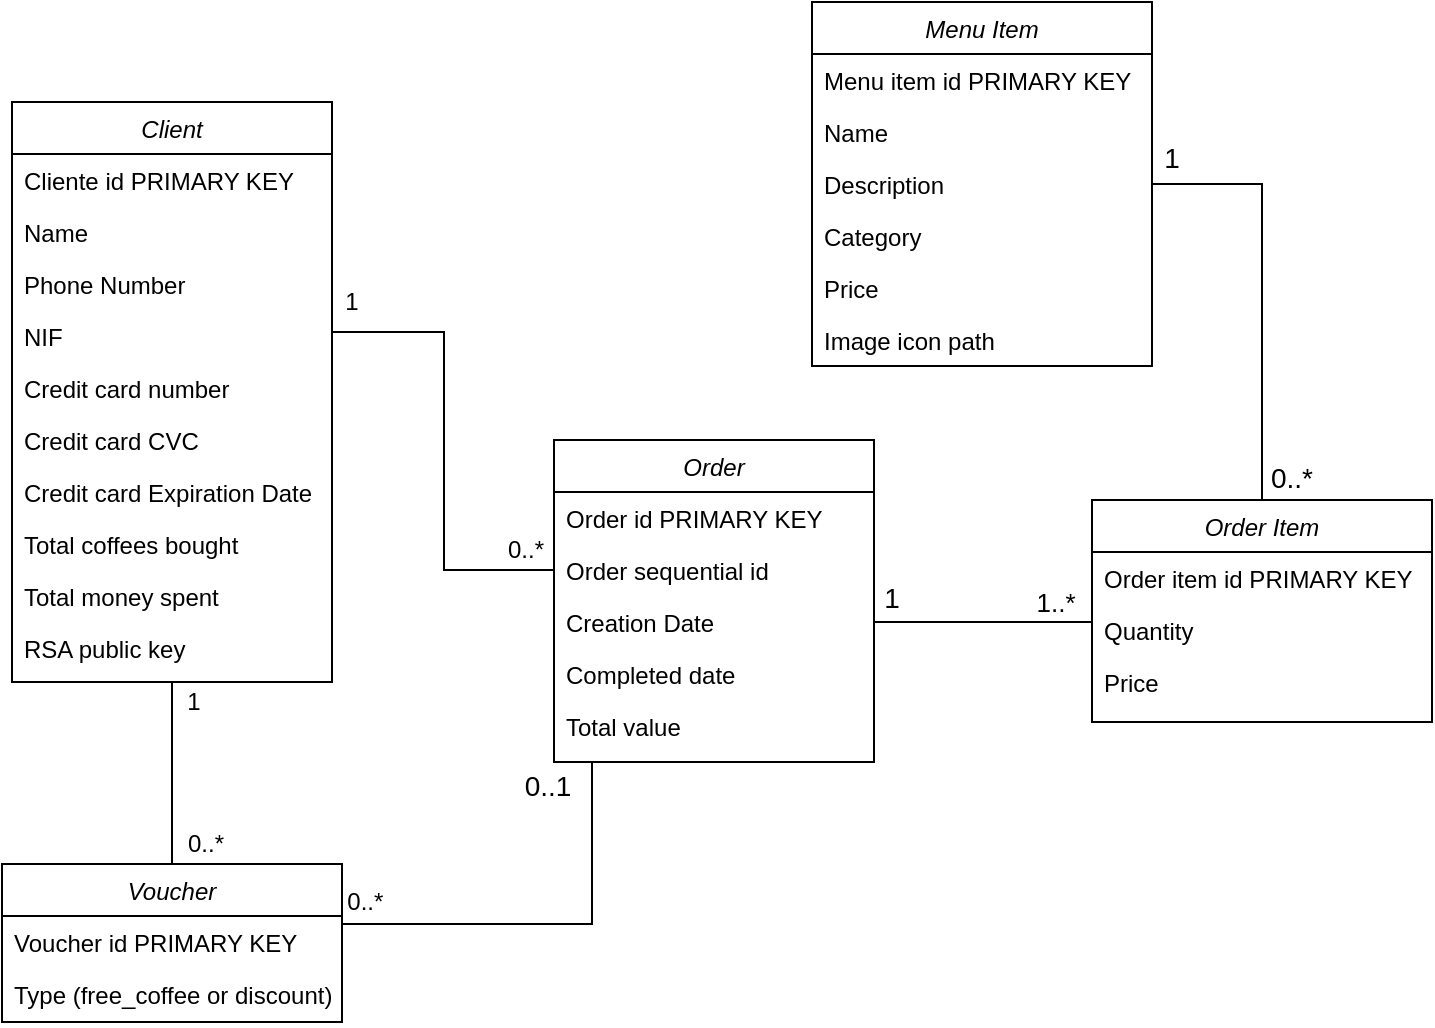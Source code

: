<mxfile version="13.10.0" type="github">
  <diagram id="C5RBs43oDa-KdzZeNtuy" name="Page-1">
    <mxGraphModel dx="2249" dy="794" grid="1" gridSize="10" guides="1" tooltips="1" connect="1" arrows="1" fold="1" page="1" pageScale="1" pageWidth="827" pageHeight="1169" math="0" shadow="0">
      <root>
        <mxCell id="WIyWlLk6GJQsqaUBKTNV-0" />
        <mxCell id="WIyWlLk6GJQsqaUBKTNV-1" parent="WIyWlLk6GJQsqaUBKTNV-0" />
        <mxCell id="LIkqDhgHUWGE7TMtVAsn-72" style="edgeStyle=orthogonalEdgeStyle;rounded=0;orthogonalLoop=1;jettySize=auto;html=1;strokeColor=#000000;fontSize=12;endArrow=none;endFill=0;" parent="WIyWlLk6GJQsqaUBKTNV-1" source="LIkqDhgHUWGE7TMtVAsn-0" target="LIkqDhgHUWGE7TMtVAsn-50" edge="1">
          <mxGeometry relative="1" as="geometry" />
        </mxCell>
        <mxCell id="LIkqDhgHUWGE7TMtVAsn-87" style="edgeStyle=orthogonalEdgeStyle;rounded=0;orthogonalLoop=1;jettySize=auto;html=1;endArrow=none;endFill=0;strokeColor=#000000;fontSize=12;" parent="WIyWlLk6GJQsqaUBKTNV-1" source="LIkqDhgHUWGE7TMtVAsn-0" edge="1">
          <mxGeometry relative="1" as="geometry">
            <mxPoint x="-79" y="334" as="targetPoint" />
            <Array as="points">
              <mxPoint x="-134" y="215" />
              <mxPoint x="-134" y="334" />
            </Array>
          </mxGeometry>
        </mxCell>
        <mxCell id="LIkqDhgHUWGE7TMtVAsn-0" value="Client" style="swimlane;fontStyle=2;align=center;verticalAlign=top;childLayout=stackLayout;horizontal=1;startSize=26;horizontalStack=0;resizeParent=1;resizeLast=0;collapsible=1;marginBottom=0;rounded=0;shadow=0;strokeWidth=1;" parent="WIyWlLk6GJQsqaUBKTNV-1" vertex="1">
          <mxGeometry x="-350" y="100" width="160" height="290" as="geometry">
            <mxRectangle x="230" y="140" width="160" height="26" as="alternateBounds" />
          </mxGeometry>
        </mxCell>
        <mxCell id="LIkqDhgHUWGE7TMtVAsn-1" value="Cliente id PRIMARY KEY" style="text;align=left;verticalAlign=top;spacingLeft=4;spacingRight=4;overflow=hidden;rotatable=0;points=[[0,0.5],[1,0.5]];portConstraint=eastwest;" parent="LIkqDhgHUWGE7TMtVAsn-0" vertex="1">
          <mxGeometry y="26" width="160" height="26" as="geometry" />
        </mxCell>
        <mxCell id="LIkqDhgHUWGE7TMtVAsn-17" value="Name" style="text;align=left;verticalAlign=top;spacingLeft=4;spacingRight=4;overflow=hidden;rotatable=0;points=[[0,0.5],[1,0.5]];portConstraint=eastwest;" parent="LIkqDhgHUWGE7TMtVAsn-0" vertex="1">
          <mxGeometry y="52" width="160" height="26" as="geometry" />
        </mxCell>
        <mxCell id="LIkqDhgHUWGE7TMtVAsn-2" value="Phone Number" style="text;align=left;verticalAlign=top;spacingLeft=4;spacingRight=4;overflow=hidden;rotatable=0;points=[[0,0.5],[1,0.5]];portConstraint=eastwest;rounded=0;shadow=0;html=0;" parent="LIkqDhgHUWGE7TMtVAsn-0" vertex="1">
          <mxGeometry y="78" width="160" height="26" as="geometry" />
        </mxCell>
        <mxCell id="LIkqDhgHUWGE7TMtVAsn-3" value="NIF" style="text;align=left;verticalAlign=top;spacingLeft=4;spacingRight=4;overflow=hidden;rotatable=0;points=[[0,0.5],[1,0.5]];portConstraint=eastwest;rounded=0;shadow=0;html=0;" parent="LIkqDhgHUWGE7TMtVAsn-0" vertex="1">
          <mxGeometry y="104" width="160" height="26" as="geometry" />
        </mxCell>
        <mxCell id="Yu3gc34tVWg2MUi9tkSZ-0" value="Credit card number" style="text;align=left;verticalAlign=top;spacingLeft=4;spacingRight=4;overflow=hidden;rotatable=0;points=[[0,0.5],[1,0.5]];portConstraint=eastwest;rounded=0;shadow=0;html=0;" parent="LIkqDhgHUWGE7TMtVAsn-0" vertex="1">
          <mxGeometry y="130" width="160" height="26" as="geometry" />
        </mxCell>
        <mxCell id="Yu3gc34tVWg2MUi9tkSZ-1" value="Credit card CVC" style="text;align=left;verticalAlign=top;spacingLeft=4;spacingRight=4;overflow=hidden;rotatable=0;points=[[0,0.5],[1,0.5]];portConstraint=eastwest;rounded=0;shadow=0;html=0;" parent="LIkqDhgHUWGE7TMtVAsn-0" vertex="1">
          <mxGeometry y="156" width="160" height="26" as="geometry" />
        </mxCell>
        <mxCell id="Yu3gc34tVWg2MUi9tkSZ-2" value="Credit card Expiration Date" style="text;align=left;verticalAlign=top;spacingLeft=4;spacingRight=4;overflow=hidden;rotatable=0;points=[[0,0.5],[1,0.5]];portConstraint=eastwest;rounded=0;shadow=0;html=0;" parent="LIkqDhgHUWGE7TMtVAsn-0" vertex="1">
          <mxGeometry y="182" width="160" height="26" as="geometry" />
        </mxCell>
        <mxCell id="LIkqDhgHUWGE7TMtVAsn-15" value="Total coffees bought" style="text;align=left;verticalAlign=top;spacingLeft=4;spacingRight=4;overflow=hidden;rotatable=0;points=[[0,0.5],[1,0.5]];portConstraint=eastwest;rounded=0;shadow=0;html=0;" parent="LIkqDhgHUWGE7TMtVAsn-0" vertex="1">
          <mxGeometry y="208" width="160" height="26" as="geometry" />
        </mxCell>
        <mxCell id="LIkqDhgHUWGE7TMtVAsn-89" value="Total money spent" style="text;align=left;verticalAlign=top;spacingLeft=4;spacingRight=4;overflow=hidden;rotatable=0;points=[[0,0.5],[1,0.5]];portConstraint=eastwest;" parent="LIkqDhgHUWGE7TMtVAsn-0" vertex="1">
          <mxGeometry y="234" width="160" height="26" as="geometry" />
        </mxCell>
        <mxCell id="LIkqDhgHUWGE7TMtVAsn-90" value="RSA public key&#xa;" style="text;align=left;verticalAlign=top;spacingLeft=4;spacingRight=4;overflow=hidden;rotatable=0;points=[[0,0.5],[1,0.5]];portConstraint=eastwest;" parent="LIkqDhgHUWGE7TMtVAsn-0" vertex="1">
          <mxGeometry y="260" width="160" height="26" as="geometry" />
        </mxCell>
        <mxCell id="LIkqDhgHUWGE7TMtVAsn-36" value="Menu Item" style="swimlane;fontStyle=2;align=center;verticalAlign=top;childLayout=stackLayout;horizontal=1;startSize=26;horizontalStack=0;resizeParent=1;resizeLast=0;collapsible=1;marginBottom=0;rounded=0;shadow=0;strokeWidth=1;" parent="WIyWlLk6GJQsqaUBKTNV-1" vertex="1">
          <mxGeometry x="50" y="50" width="170" height="182" as="geometry">
            <mxRectangle x="230" y="140" width="160" height="26" as="alternateBounds" />
          </mxGeometry>
        </mxCell>
        <mxCell id="LIkqDhgHUWGE7TMtVAsn-37" value="Menu item id PRIMARY KEY" style="text;align=left;verticalAlign=top;spacingLeft=4;spacingRight=4;overflow=hidden;rotatable=0;points=[[0,0.5],[1,0.5]];portConstraint=eastwest;rounded=0;shadow=0;html=0;" parent="LIkqDhgHUWGE7TMtVAsn-36" vertex="1">
          <mxGeometry y="26" width="170" height="26" as="geometry" />
        </mxCell>
        <mxCell id="LIkqDhgHUWGE7TMtVAsn-38" value="Name" style="text;align=left;verticalAlign=top;spacingLeft=4;spacingRight=4;overflow=hidden;rotatable=0;points=[[0,0.5],[1,0.5]];portConstraint=eastwest;rounded=0;shadow=0;html=0;" parent="LIkqDhgHUWGE7TMtVAsn-36" vertex="1">
          <mxGeometry y="52" width="170" height="26" as="geometry" />
        </mxCell>
        <mxCell id="LIkqDhgHUWGE7TMtVAsn-41" value="Description" style="text;align=left;verticalAlign=top;spacingLeft=4;spacingRight=4;overflow=hidden;rotatable=0;points=[[0,0.5],[1,0.5]];portConstraint=eastwest;rounded=0;shadow=0;html=0;fontSize=12;" parent="LIkqDhgHUWGE7TMtVAsn-36" vertex="1">
          <mxGeometry y="78" width="170" height="26" as="geometry" />
        </mxCell>
        <mxCell id="LIkqDhgHUWGE7TMtVAsn-42" value="Category" style="text;align=left;verticalAlign=top;spacingLeft=4;spacingRight=4;overflow=hidden;rotatable=0;points=[[0,0.5],[1,0.5]];portConstraint=eastwest;rounded=0;shadow=0;html=0;" parent="LIkqDhgHUWGE7TMtVAsn-36" vertex="1">
          <mxGeometry y="104" width="170" height="26" as="geometry" />
        </mxCell>
        <mxCell id="Yu3gc34tVWg2MUi9tkSZ-21" value="Price" style="text;align=left;verticalAlign=top;spacingLeft=4;spacingRight=4;overflow=hidden;rotatable=0;points=[[0,0.5],[1,0.5]];portConstraint=eastwest;rounded=0;shadow=0;html=0;" parent="LIkqDhgHUWGE7TMtVAsn-36" vertex="1">
          <mxGeometry y="130" width="170" height="26" as="geometry" />
        </mxCell>
        <mxCell id="Yu3gc34tVWg2MUi9tkSZ-22" value="Image icon path" style="text;align=left;verticalAlign=top;spacingLeft=4;spacingRight=4;overflow=hidden;rotatable=0;points=[[0,0.5],[1,0.5]];portConstraint=eastwest;rounded=0;shadow=0;html=0;" parent="LIkqDhgHUWGE7TMtVAsn-36" vertex="1">
          <mxGeometry y="156" width="170" height="26" as="geometry" />
        </mxCell>
        <mxCell id="Yu3gc34tVWg2MUi9tkSZ-30" style="edgeStyle=orthogonalEdgeStyle;rounded=0;orthogonalLoop=1;jettySize=auto;html=1;exitX=1;exitY=0.5;exitDx=0;exitDy=0;startArrow=none;startFill=0;endArrow=none;endFill=0;strokeColor=#000000;fontSize=14;" parent="WIyWlLk6GJQsqaUBKTNV-1" source="Yu3gc34tVWg2MUi9tkSZ-18" edge="1">
          <mxGeometry relative="1" as="geometry">
            <mxPoint x="190" y="360" as="targetPoint" />
          </mxGeometry>
        </mxCell>
        <mxCell id="LIkqDhgHUWGE7TMtVAsn-43" value="Order" style="swimlane;fontStyle=2;align=center;verticalAlign=top;childLayout=stackLayout;horizontal=1;startSize=26;horizontalStack=0;resizeParent=1;resizeLast=0;collapsible=1;marginBottom=0;rounded=0;shadow=0;strokeWidth=1;" parent="WIyWlLk6GJQsqaUBKTNV-1" vertex="1">
          <mxGeometry x="-79" y="269.01" width="160" height="160.99" as="geometry">
            <mxRectangle x="230" y="140" width="160" height="26" as="alternateBounds" />
          </mxGeometry>
        </mxCell>
        <mxCell id="Yu3gc34tVWg2MUi9tkSZ-16" value="Order id PRIMARY KEY" style="text;align=left;verticalAlign=top;spacingLeft=4;spacingRight=4;overflow=hidden;rotatable=0;points=[[0,0.5],[1,0.5]];portConstraint=eastwest;" parent="LIkqDhgHUWGE7TMtVAsn-43" vertex="1">
          <mxGeometry y="26" width="160" height="26" as="geometry" />
        </mxCell>
        <mxCell id="Yu3gc34tVWg2MUi9tkSZ-17" value="Order sequential id" style="text;align=left;verticalAlign=top;spacingLeft=4;spacingRight=4;overflow=hidden;rotatable=0;points=[[0,0.5],[1,0.5]];portConstraint=eastwest;" parent="LIkqDhgHUWGE7TMtVAsn-43" vertex="1">
          <mxGeometry y="52" width="160" height="26" as="geometry" />
        </mxCell>
        <mxCell id="Yu3gc34tVWg2MUi9tkSZ-18" value="Creation Date" style="text;align=left;verticalAlign=top;spacingLeft=4;spacingRight=4;overflow=hidden;rotatable=0;points=[[0,0.5],[1,0.5]];portConstraint=eastwest;" parent="LIkqDhgHUWGE7TMtVAsn-43" vertex="1">
          <mxGeometry y="78" width="160" height="26" as="geometry" />
        </mxCell>
        <mxCell id="Yu3gc34tVWg2MUi9tkSZ-19" value="Completed date" style="text;align=left;verticalAlign=top;spacingLeft=4;spacingRight=4;overflow=hidden;rotatable=0;points=[[0,0.5],[1,0.5]];portConstraint=eastwest;" parent="LIkqDhgHUWGE7TMtVAsn-43" vertex="1">
          <mxGeometry y="104" width="160" height="26" as="geometry" />
        </mxCell>
        <mxCell id="Yu3gc34tVWg2MUi9tkSZ-20" value="Total value" style="text;align=left;verticalAlign=top;spacingLeft=4;spacingRight=4;overflow=hidden;rotatable=0;points=[[0,0.5],[1,0.5]];portConstraint=eastwest;" parent="LIkqDhgHUWGE7TMtVAsn-43" vertex="1">
          <mxGeometry y="130" width="160" height="26" as="geometry" />
        </mxCell>
        <mxCell id="LIkqDhgHUWGE7TMtVAsn-67" value="0..*" style="text;html=1;strokeColor=none;fillColor=none;align=center;verticalAlign=middle;whiteSpace=wrap;rounded=0;fontSize=12;" parent="WIyWlLk6GJQsqaUBKTNV-1" vertex="1">
          <mxGeometry x="-113" y="314" width="40" height="20" as="geometry" />
        </mxCell>
        <mxCell id="LIkqDhgHUWGE7TMtVAsn-71" style="edgeStyle=orthogonalEdgeStyle;rounded=0;orthogonalLoop=1;jettySize=auto;html=1;strokeColor=#000000;fontSize=12;entryX=0;entryY=1;entryDx=0;entryDy=0;endArrow=none;endFill=0;" parent="WIyWlLk6GJQsqaUBKTNV-1" source="LIkqDhgHUWGE7TMtVAsn-43" target="LIkqDhgHUWGE7TMtVAsn-73" edge="1">
          <mxGeometry relative="1" as="geometry">
            <mxPoint x="-187.92" y="511.004" as="targetPoint" />
            <Array as="points">
              <mxPoint x="-60" y="511" />
            </Array>
          </mxGeometry>
        </mxCell>
        <mxCell id="LIkqDhgHUWGE7TMtVAsn-50" value="Voucher" style="swimlane;fontStyle=2;align=center;verticalAlign=top;childLayout=stackLayout;horizontal=1;startSize=26;horizontalStack=0;resizeParent=1;resizeLast=0;collapsible=1;marginBottom=0;rounded=0;shadow=0;strokeWidth=1;" parent="WIyWlLk6GJQsqaUBKTNV-1" vertex="1">
          <mxGeometry x="-355" y="481" width="170" height="79" as="geometry">
            <mxRectangle x="230" y="140" width="160" height="26" as="alternateBounds" />
          </mxGeometry>
        </mxCell>
        <mxCell id="Yu3gc34tVWg2MUi9tkSZ-10" value="Voucher id PRIMARY KEY" style="text;align=left;verticalAlign=top;spacingLeft=4;spacingRight=4;overflow=hidden;rotatable=0;points=[[0,0.5],[1,0.5]];portConstraint=eastwest;" parent="LIkqDhgHUWGE7TMtVAsn-50" vertex="1">
          <mxGeometry y="26" width="170" height="26" as="geometry" />
        </mxCell>
        <mxCell id="Yu3gc34tVWg2MUi9tkSZ-3" value="Type (free_coffee or discount)" style="text;align=left;verticalAlign=top;spacingLeft=4;spacingRight=4;overflow=hidden;rotatable=0;points=[[0,0.5],[1,0.5]];portConstraint=eastwest;" parent="LIkqDhgHUWGE7TMtVAsn-50" vertex="1">
          <mxGeometry y="52" width="170" height="26" as="geometry" />
        </mxCell>
        <mxCell id="LIkqDhgHUWGE7TMtVAsn-73" value="0..*&amp;nbsp;&amp;nbsp;" style="text;html=1;strokeColor=none;fillColor=none;align=center;verticalAlign=middle;whiteSpace=wrap;rounded=0;fontSize=12;rotation=0;" parent="WIyWlLk6GJQsqaUBKTNV-1" vertex="1">
          <mxGeometry x="-185" y="490" width="30" height="20" as="geometry" />
        </mxCell>
        <mxCell id="LIkqDhgHUWGE7TMtVAsn-74" value="0..*" style="text;html=1;strokeColor=none;fillColor=none;align=center;verticalAlign=middle;whiteSpace=wrap;rounded=0;fontSize=12;" parent="WIyWlLk6GJQsqaUBKTNV-1" vertex="1">
          <mxGeometry x="-273" y="461" width="40" height="20" as="geometry" />
        </mxCell>
        <mxCell id="LIkqDhgHUWGE7TMtVAsn-91" value="&lt;font style=&quot;font-size: 14px&quot;&gt;0..1&lt;/font&gt;" style="text;html=1;strokeColor=none;fillColor=none;align=center;verticalAlign=middle;whiteSpace=wrap;rounded=0;fontSize=12;" parent="WIyWlLk6GJQsqaUBKTNV-1" vertex="1">
          <mxGeometry x="-102" y="434" width="40" height="16.99" as="geometry" />
        </mxCell>
        <mxCell id="Yu3gc34tVWg2MUi9tkSZ-4" value="1" style="text;html=1;strokeColor=none;fillColor=none;align=center;verticalAlign=middle;whiteSpace=wrap;rounded=0;fontSize=12;" parent="WIyWlLk6GJQsqaUBKTNV-1" vertex="1">
          <mxGeometry x="-279" y="390" width="40" height="20" as="geometry" />
        </mxCell>
        <mxCell id="Yu3gc34tVWg2MUi9tkSZ-5" value="1" style="text;html=1;strokeColor=none;fillColor=none;align=center;verticalAlign=middle;whiteSpace=wrap;rounded=0;fontSize=12;" parent="WIyWlLk6GJQsqaUBKTNV-1" vertex="1">
          <mxGeometry x="-200" y="190" width="40" height="20" as="geometry" />
        </mxCell>
        <mxCell id="Yu3gc34tVWg2MUi9tkSZ-8" value="1..*" style="text;html=1;strokeColor=none;fillColor=none;align=center;verticalAlign=middle;whiteSpace=wrap;rounded=0;fontSize=13;" parent="WIyWlLk6GJQsqaUBKTNV-1" vertex="1">
          <mxGeometry x="152" y="338" width="40" height="24" as="geometry" />
        </mxCell>
        <mxCell id="Yu3gc34tVWg2MUi9tkSZ-9" value="1" style="text;html=1;strokeColor=none;fillColor=none;align=center;verticalAlign=middle;whiteSpace=wrap;rounded=0;fontSize=14;" parent="WIyWlLk6GJQsqaUBKTNV-1" vertex="1">
          <mxGeometry x="70" y="338" width="40" height="20" as="geometry" />
        </mxCell>
        <mxCell id="Yu3gc34tVWg2MUi9tkSZ-23" value="Order Item" style="swimlane;fontStyle=2;align=center;verticalAlign=top;childLayout=stackLayout;horizontal=1;startSize=26;horizontalStack=0;resizeParent=1;resizeLast=0;collapsible=1;marginBottom=0;rounded=0;shadow=0;strokeWidth=1;" parent="WIyWlLk6GJQsqaUBKTNV-1" vertex="1">
          <mxGeometry x="190" y="299.01" width="170" height="110.99" as="geometry">
            <mxRectangle x="230" y="140" width="160" height="26" as="alternateBounds" />
          </mxGeometry>
        </mxCell>
        <mxCell id="Yu3gc34tVWg2MUi9tkSZ-24" value="Order item id PRIMARY KEY" style="text;align=left;verticalAlign=top;spacingLeft=4;spacingRight=4;overflow=hidden;rotatable=0;points=[[0,0.5],[1,0.5]];portConstraint=eastwest;rounded=0;shadow=0;html=0;" parent="Yu3gc34tVWg2MUi9tkSZ-23" vertex="1">
          <mxGeometry y="26" width="170" height="26" as="geometry" />
        </mxCell>
        <mxCell id="Yu3gc34tVWg2MUi9tkSZ-25" value="Quantity" style="text;align=left;verticalAlign=top;spacingLeft=4;spacingRight=4;overflow=hidden;rotatable=0;points=[[0,0.5],[1,0.5]];portConstraint=eastwest;rounded=0;shadow=0;html=0;" parent="Yu3gc34tVWg2MUi9tkSZ-23" vertex="1">
          <mxGeometry y="52" width="170" height="26" as="geometry" />
        </mxCell>
        <mxCell id="Yu3gc34tVWg2MUi9tkSZ-26" value="Price" style="text;align=left;verticalAlign=top;spacingLeft=4;spacingRight=4;overflow=hidden;rotatable=0;points=[[0,0.5],[1,0.5]];portConstraint=eastwest;rounded=0;shadow=0;html=0;fontSize=12;" parent="Yu3gc34tVWg2MUi9tkSZ-23" vertex="1">
          <mxGeometry y="78" width="170" height="26" as="geometry" />
        </mxCell>
        <mxCell id="Yu3gc34tVWg2MUi9tkSZ-31" value="&lt;font style=&quot;font-size: 14px&quot;&gt;1&lt;/font&gt;" style="text;html=1;strokeColor=none;fillColor=none;align=center;verticalAlign=middle;whiteSpace=wrap;rounded=0;fontSize=12;" parent="WIyWlLk6GJQsqaUBKTNV-1" vertex="1">
          <mxGeometry x="210" y="120" width="40" height="16.99" as="geometry" />
        </mxCell>
        <mxCell id="Yu3gc34tVWg2MUi9tkSZ-32" value="&lt;font style=&quot;font-size: 14px&quot;&gt;0..*&lt;/font&gt;" style="text;html=1;strokeColor=none;fillColor=none;align=center;verticalAlign=middle;whiteSpace=wrap;rounded=0;fontSize=12;" parent="WIyWlLk6GJQsqaUBKTNV-1" vertex="1">
          <mxGeometry x="270" y="280" width="40" height="16.99" as="geometry" />
        </mxCell>
        <mxCell id="Yu3gc34tVWg2MUi9tkSZ-35" style="edgeStyle=orthogonalEdgeStyle;rounded=0;orthogonalLoop=1;jettySize=auto;html=1;entryX=0.5;entryY=0;entryDx=0;entryDy=0;startArrow=none;startFill=0;endArrow=none;endFill=0;strokeColor=#000000;fontSize=14;" parent="WIyWlLk6GJQsqaUBKTNV-1" source="LIkqDhgHUWGE7TMtVAsn-41" target="Yu3gc34tVWg2MUi9tkSZ-23" edge="1">
          <mxGeometry relative="1" as="geometry" />
        </mxCell>
      </root>
    </mxGraphModel>
  </diagram>
</mxfile>
